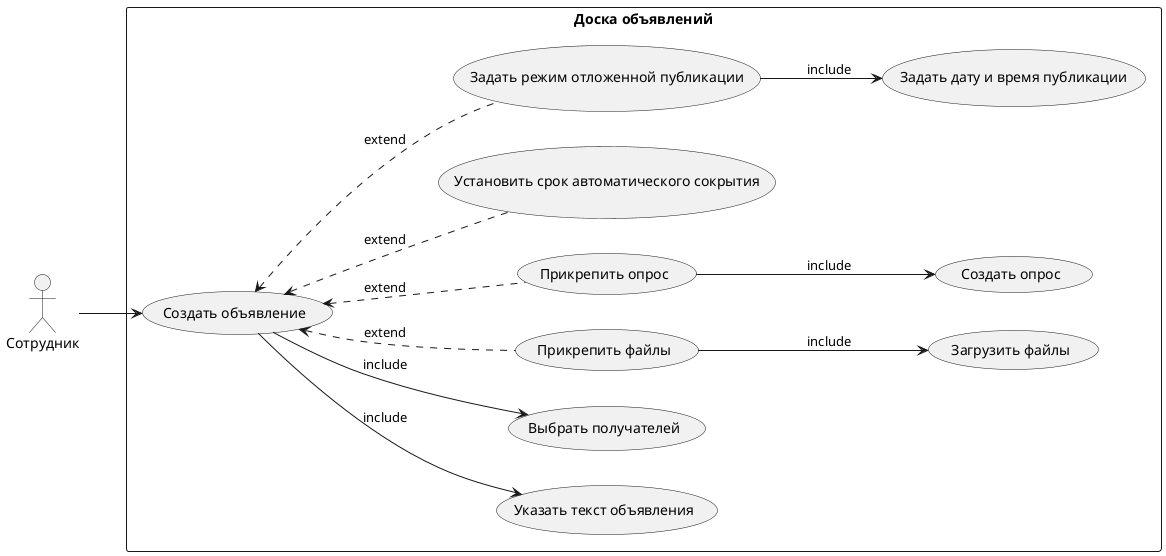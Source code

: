 ﻿@startuml
'https://plantuml.com/use-case-diagram

left to right direction

:Сотрудник: as employee

rectangle "Доска объявлений" {
    employee --> (Создать объявление)
     
    (Создать объявление) --> (Указать текст объявления) : include
    (Создать объявление) --> (Выбрать получателей) : include
    (Создать объявление) <.. (Прикрепить файлы) : extend
    (Создать объявление) <.. (Прикрепить опрос) : extend
    (Создать объявление) <.. (Установить срок автоматического сокрытия) : extend
    (Создать объявление) <.. (Задать режим отложенной публикации) : extend
    
    (Прикрепить файлы) --> (Загрузить файлы) : include
    (Прикрепить опрос) --> (Создать опрос) : include
    
    (Задать режим отложенной публикации) --> (Задать дату и время публикации) : include
}
@enduml